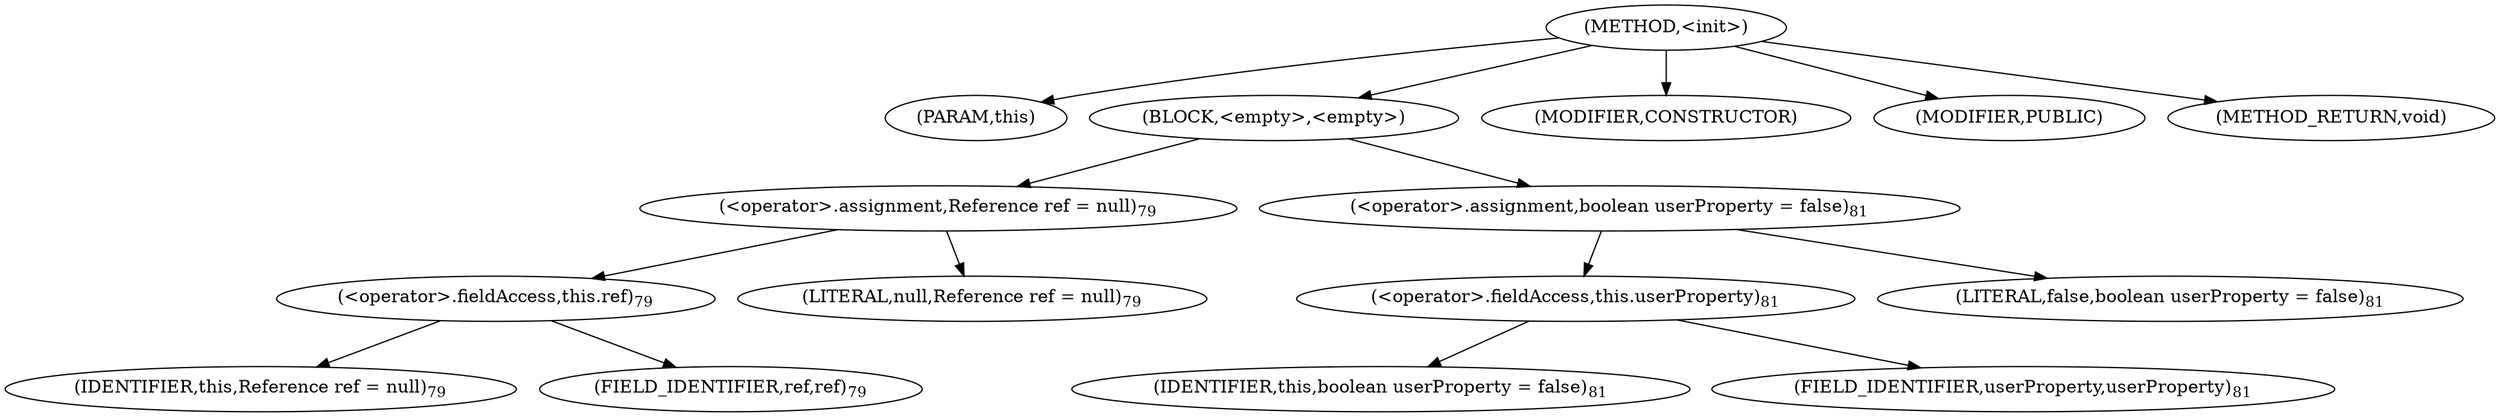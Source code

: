 digraph "&lt;init&gt;" {  
"987" [label = <(METHOD,&lt;init&gt;)> ]
"988" [label = <(PARAM,this)> ]
"989" [label = <(BLOCK,&lt;empty&gt;,&lt;empty&gt;)> ]
"990" [label = <(&lt;operator&gt;.assignment,Reference ref = null)<SUB>79</SUB>> ]
"991" [label = <(&lt;operator&gt;.fieldAccess,this.ref)<SUB>79</SUB>> ]
"992" [label = <(IDENTIFIER,this,Reference ref = null)<SUB>79</SUB>> ]
"993" [label = <(FIELD_IDENTIFIER,ref,ref)<SUB>79</SUB>> ]
"994" [label = <(LITERAL,null,Reference ref = null)<SUB>79</SUB>> ]
"995" [label = <(&lt;operator&gt;.assignment,boolean userProperty = false)<SUB>81</SUB>> ]
"996" [label = <(&lt;operator&gt;.fieldAccess,this.userProperty)<SUB>81</SUB>> ]
"997" [label = <(IDENTIFIER,this,boolean userProperty = false)<SUB>81</SUB>> ]
"998" [label = <(FIELD_IDENTIFIER,userProperty,userProperty)<SUB>81</SUB>> ]
"999" [label = <(LITERAL,false,boolean userProperty = false)<SUB>81</SUB>> ]
"1000" [label = <(MODIFIER,CONSTRUCTOR)> ]
"1001" [label = <(MODIFIER,PUBLIC)> ]
"1002" [label = <(METHOD_RETURN,void)> ]
  "987" -> "988" 
  "987" -> "989" 
  "987" -> "1000" 
  "987" -> "1001" 
  "987" -> "1002" 
  "989" -> "990" 
  "989" -> "995" 
  "990" -> "991" 
  "990" -> "994" 
  "991" -> "992" 
  "991" -> "993" 
  "995" -> "996" 
  "995" -> "999" 
  "996" -> "997" 
  "996" -> "998" 
}
